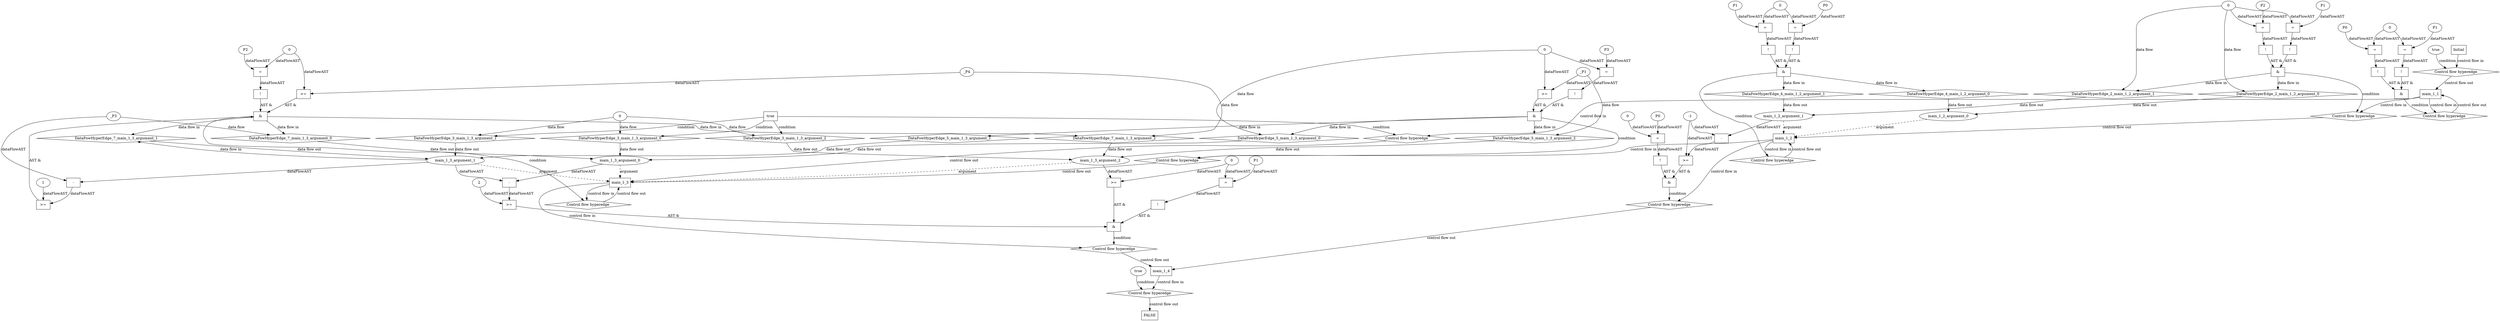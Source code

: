 digraph dag {
"main_1_1" [label="main_1_1" nodeName="main_1_1" class=cfn  shape="rect"];
"main_1_2" [label="main_1_2" nodeName="main_1_2" class=cfn  shape="rect"];
"main_1_3" [label="main_1_3" nodeName="main_1_3" class=cfn  shape="rect"];
"main_1_4" [label="main_1_4" nodeName="main_1_4" class=cfn  shape="rect"];
FALSE [label="FALSE" nodeName=FALSE class=cfn  shape="rect"];
Initial [label="Initial" nodeName=Initial class=cfn  shape="rect"];
ControlFowHyperEdge_0 [label="Control flow hyperedge" nodeName=ControlFowHyperEdge_0 class=controlFlowHyperEdge shape="diamond"];
"Initial" -> ControlFowHyperEdge_0 [label="control flow in"]
ControlFowHyperEdge_0 -> "main_1_1" [label="control flow out"]
ControlFowHyperEdge_1 [label="Control flow hyperedge" nodeName=ControlFowHyperEdge_1 class=controlFlowHyperEdge shape="diamond"];
"main_1_1" -> ControlFowHyperEdge_1 [label="control flow in"]
ControlFowHyperEdge_1 -> "main_1_1" [label="control flow out"]
ControlFowHyperEdge_2 [label="Control flow hyperedge" nodeName=ControlFowHyperEdge_2 class=controlFlowHyperEdge shape="diamond"];
"main_1_1" -> ControlFowHyperEdge_2 [label="control flow in"]
ControlFowHyperEdge_2 -> "main_1_2" [label="control flow out"]
ControlFowHyperEdge_3 [label="Control flow hyperedge" nodeName=ControlFowHyperEdge_3 class=controlFlowHyperEdge shape="diamond"];
"main_1_1" -> ControlFowHyperEdge_3 [label="control flow in"]
ControlFowHyperEdge_3 -> "main_1_3" [label="control flow out"]
ControlFowHyperEdge_4 [label="Control flow hyperedge" nodeName=ControlFowHyperEdge_4 class=controlFlowHyperEdge shape="diamond"];
"main_1_2" -> ControlFowHyperEdge_4 [label="control flow in"]
ControlFowHyperEdge_4 -> "main_1_2" [label="control flow out"]
ControlFowHyperEdge_5 [label="Control flow hyperedge" nodeName=ControlFowHyperEdge_5 class=controlFlowHyperEdge shape="diamond"];
"main_1_2" -> ControlFowHyperEdge_5 [label="control flow in"]
ControlFowHyperEdge_5 -> "main_1_3" [label="control flow out"]
ControlFowHyperEdge_6 [label="Control flow hyperedge" nodeName=ControlFowHyperEdge_6 class=controlFlowHyperEdge shape="diamond"];
"main_1_2" -> ControlFowHyperEdge_6 [label="control flow in"]
ControlFowHyperEdge_6 -> "main_1_4" [label="control flow out"]
ControlFowHyperEdge_7 [label="Control flow hyperedge" nodeName=ControlFowHyperEdge_7 class=controlFlowHyperEdge shape="diamond"];
"main_1_3" -> ControlFowHyperEdge_7 [label="control flow in"]
ControlFowHyperEdge_7 -> "main_1_3" [label="control flow out"]
ControlFowHyperEdge_8 [label="Control flow hyperedge" nodeName=ControlFowHyperEdge_8 class=controlFlowHyperEdge shape="diamond"];
"main_1_3" -> ControlFowHyperEdge_8 [label="control flow in"]
ControlFowHyperEdge_8 -> "main_1_4" [label="control flow out"]
ControlFowHyperEdge_9 [label="Control flow hyperedge" nodeName=ControlFowHyperEdge_9 class=controlFlowHyperEdge shape="diamond"];
"main_1_4" -> ControlFowHyperEdge_9 [label="control flow in"]
ControlFowHyperEdge_9 -> "FALSE" [label="control flow out"]
"main_1_2_argument_0" [label="main_1_2_argument_0" nodeName=argument0 class=argument  head="main_1_2" shape="oval"];
"main_1_2_argument_0" -> "main_1_2"[label="argument" style="dashed"]
"main_1_2_argument_1" [label="main_1_2_argument_1" nodeName=argument1 class=argument  head="main_1_2" shape="oval"];
"main_1_2_argument_1" -> "main_1_2"[label="argument" style="dashed"]
"main_1_3_argument_0" [label="main_1_3_argument_0" nodeName=argument0 class=argument  head="main_1_3" shape="oval"];
"main_1_3_argument_0" -> "main_1_3"[label="argument" style="dashed"]
"main_1_3_argument_1" [label="main_1_3_argument_1" nodeName=argument1 class=argument  head="main_1_3" shape="oval"];
"main_1_3_argument_1" -> "main_1_3"[label="argument" style="dashed"]
"main_1_3_argument_2" [label="main_1_3_argument_2" nodeName=argument2 class=argument  head="main_1_3" shape="oval"];
"main_1_3_argument_2" -> "main_1_3"[label="argument" style="dashed"]

"xxxmain_1_1___Initial_0xxxguard_0_node_0" [label="true" nodeName="xxxmain_1_1___Initial_0xxxguard_0_node_0" class=BoolValue ];

"xxxmain_1_1___Initial_0xxxguard_0_node_0" -> "ControlFowHyperEdge_0" [label="condition"];
"xxxmain_1_1___main_1_1_1xxx_and" [label="&" nodeName="xxxmain_1_1___main_1_1_1xxx_and" class=Operator shape="rect"];
"xxxmain_1_1___main_1_1_1xxxguard_0_node_0" [label="!" nodeName="xxxmain_1_1___main_1_1_1xxxguard_0_node_0" class=Operator shape="rect"];
"xxxmain_1_1___main_1_1_1xxxguard_0_node_1" [label="=" nodeName="xxxmain_1_1___main_1_1_1xxxguard_0_node_1" class=Operator  shape="rect"];
"xxxmain_1_1___main_1_1_1xxxguard_0_node_2" [label="P0" nodeName="xxxmain_1_1___main_1_1_1xxxguard_0_node_2" class=Constant ];
"xxxmain_1_1___main_1_1_1xxxguard_0_node_3" [label="0" nodeName="xxxmain_1_1___main_1_1_1xxxguard_0_node_3" class=Literal ];
"xxxmain_1_1___main_1_1_1xxxguard_0_node_1" -> "xxxmain_1_1___main_1_1_1xxxguard_0_node_0"[label="dataFlowAST"]
"xxxmain_1_1___main_1_1_1xxxguard_0_node_2" -> "xxxmain_1_1___main_1_1_1xxxguard_0_node_1"[label="dataFlowAST"]
"xxxmain_1_1___main_1_1_1xxxguard_0_node_3" -> "xxxmain_1_1___main_1_1_1xxxguard_0_node_1"[label="dataFlowAST"]

"xxxmain_1_1___main_1_1_1xxxguard_0_node_0" -> "xxxmain_1_1___main_1_1_1xxx_and" [label="AST &"];
"xxxmain_1_1___main_1_1_1xxxguard1_node_0" [label="!" nodeName="xxxmain_1_1___main_1_1_1xxxguard1_node_0" class=Operator shape="rect"];
"xxxmain_1_1___main_1_1_1xxxguard1_node_1" [label="=" nodeName="xxxmain_1_1___main_1_1_1xxxguard1_node_1" class=Operator  shape="rect"];
"xxxmain_1_1___main_1_1_1xxxguard1_node_2" [label="P1" nodeName="xxxmain_1_1___main_1_1_1xxxguard1_node_2" class=Constant ];
"xxxmain_1_1___main_1_1_1xxxguard1_node_1" -> "xxxmain_1_1___main_1_1_1xxxguard1_node_0"[label="dataFlowAST"]
"xxxmain_1_1___main_1_1_1xxxguard1_node_2" -> "xxxmain_1_1___main_1_1_1xxxguard1_node_1"[label="dataFlowAST"]
"xxxmain_1_1___main_1_1_1xxxguard_0_node_3" -> "xxxmain_1_1___main_1_1_1xxxguard1_node_1"[label="dataFlowAST"]

"xxxmain_1_1___main_1_1_1xxxguard1_node_0" -> "xxxmain_1_1___main_1_1_1xxx_and" [label="AST &"];
"xxxmain_1_1___main_1_1_1xxx_and" -> "ControlFowHyperEdge_1" [label="condition"];
"xxxmain_1_2___main_1_1_2xxx_and" [label="&" nodeName="xxxmain_1_2___main_1_1_2xxx_and" class=Operator shape="rect"];
"xxxmain_1_2___main_1_1_2xxxguard_0_node_0" [label="!" nodeName="xxxmain_1_2___main_1_1_2xxxguard_0_node_0" class=Operator shape="rect"];
"xxxmain_1_2___main_1_1_2xxxguard_0_node_1" [label="=" nodeName="xxxmain_1_2___main_1_1_2xxxguard_0_node_1" class=Operator  shape="rect"];
"xxxmain_1_2___main_1_1_2xxxguard_0_node_2" [label="P1" nodeName="xxxmain_1_2___main_1_1_2xxxguard_0_node_2" class=Constant ];
"xxxmain_1_2___main_1_1_2xxxguard_0_node_1" -> "xxxmain_1_2___main_1_1_2xxxguard_0_node_0"[label="dataFlowAST"]
"xxxmain_1_2___main_1_1_2xxxguard_0_node_2" -> "xxxmain_1_2___main_1_1_2xxxguard_0_node_1"[label="dataFlowAST"]
"xxxmain_1_2___main_1_1_2xxxdataFlow_0_node_0" -> "xxxmain_1_2___main_1_1_2xxxguard_0_node_1"[label="dataFlowAST"]

"xxxmain_1_2___main_1_1_2xxxguard_0_node_0" -> "xxxmain_1_2___main_1_1_2xxx_and" [label="AST &"];
"xxxmain_1_2___main_1_1_2xxxguard1_node_0" [label="!" nodeName="xxxmain_1_2___main_1_1_2xxxguard1_node_0" class=Operator shape="rect"];
"xxxmain_1_2___main_1_1_2xxxguard1_node_1" [label="=" nodeName="xxxmain_1_2___main_1_1_2xxxguard1_node_1" class=Operator  shape="rect"];
"xxxmain_1_2___main_1_1_2xxxguard1_node_2" [label="P2" nodeName="xxxmain_1_2___main_1_1_2xxxguard1_node_2" class=Constant ];
"xxxmain_1_2___main_1_1_2xxxguard1_node_1" -> "xxxmain_1_2___main_1_1_2xxxguard1_node_0"[label="dataFlowAST"]
"xxxmain_1_2___main_1_1_2xxxguard1_node_2" -> "xxxmain_1_2___main_1_1_2xxxguard1_node_1"[label="dataFlowAST"]
"xxxmain_1_2___main_1_1_2xxxdataFlow_0_node_0" -> "xxxmain_1_2___main_1_1_2xxxguard1_node_1"[label="dataFlowAST"]

"xxxmain_1_2___main_1_1_2xxxguard1_node_0" -> "xxxmain_1_2___main_1_1_2xxx_and" [label="AST &"];
"xxxmain_1_2___main_1_1_2xxx_and" -> "ControlFowHyperEdge_2" [label="condition"];
"xxxmain_1_2___main_1_1_2xxxdataFlow_0_node_0" [label="0" nodeName="xxxmain_1_2___main_1_1_2xxxdataFlow_0_node_0" class=Literal ];

"xxxmain_1_2___main_1_1_2xxxdataFlow_0_node_0" -> "DataFowHyperEdge_2_main_1_2_argument_0" [label="data flow"];

"xxxmain_1_2___main_1_1_2xxxdataFlow_0_node_0" -> "DataFowHyperEdge_2_main_1_2_argument_1" [label="data flow"];
"true_3" [label="true" nodeName="true_3" class=true shape="rect"];
"true_3" -> "ControlFowHyperEdge_3" [label="condition"];
"xxxmain_1_3___main_1_1_3xxxdataFlow_0_node_0" [label="0" nodeName="xxxmain_1_3___main_1_1_3xxxdataFlow_0_node_0" class=Literal ];

"xxxmain_1_3___main_1_1_3xxxdataFlow_0_node_0" -> "DataFowHyperEdge_3_main_1_3_argument_0" [label="data flow"];

"xxxmain_1_3___main_1_1_3xxxdataFlow_0_node_0" -> "DataFowHyperEdge_3_main_1_3_argument_1" [label="data flow"];

"xxxmain_1_3___main_1_1_3xxxdataFlow_0_node_0" -> "DataFowHyperEdge_3_main_1_3_argument_2" [label="data flow"];
"xxxmain_1_2___main_1_2_4xxx_and" [label="&" nodeName="xxxmain_1_2___main_1_2_4xxx_and" class=Operator shape="rect"];
"xxxmain_1_2___main_1_2_4xxxguard_0_node_0" [label="!" nodeName="xxxmain_1_2___main_1_2_4xxxguard_0_node_0" class=Operator shape="rect"];
"xxxmain_1_2___main_1_2_4xxxguard_0_node_1" [label="=" nodeName="xxxmain_1_2___main_1_2_4xxxguard_0_node_1" class=Operator  shape="rect"];
"xxxmain_1_2___main_1_2_4xxxguard_0_node_2" [label="P0" nodeName="xxxmain_1_2___main_1_2_4xxxguard_0_node_2" class=Constant ];
"xxxmain_1_2___main_1_2_4xxxguard_0_node_3" [label="0" nodeName="xxxmain_1_2___main_1_2_4xxxguard_0_node_3" class=Literal ];
"xxxmain_1_2___main_1_2_4xxxguard_0_node_1" -> "xxxmain_1_2___main_1_2_4xxxguard_0_node_0"[label="dataFlowAST"]
"xxxmain_1_2___main_1_2_4xxxguard_0_node_2" -> "xxxmain_1_2___main_1_2_4xxxguard_0_node_1"[label="dataFlowAST"]
"xxxmain_1_2___main_1_2_4xxxguard_0_node_3" -> "xxxmain_1_2___main_1_2_4xxxguard_0_node_1"[label="dataFlowAST"]

"xxxmain_1_2___main_1_2_4xxxguard_0_node_0" -> "xxxmain_1_2___main_1_2_4xxx_and" [label="AST &"];
"xxxmain_1_2___main_1_2_4xxxguard1_node_0" [label="!" nodeName="xxxmain_1_2___main_1_2_4xxxguard1_node_0" class=Operator shape="rect"];
"xxxmain_1_2___main_1_2_4xxxguard1_node_1" [label="=" nodeName="xxxmain_1_2___main_1_2_4xxxguard1_node_1" class=Operator  shape="rect"];
"xxxmain_1_2___main_1_2_4xxxguard1_node_2" [label="P1" nodeName="xxxmain_1_2___main_1_2_4xxxguard1_node_2" class=Constant ];
"xxxmain_1_2___main_1_2_4xxxguard1_node_1" -> "xxxmain_1_2___main_1_2_4xxxguard1_node_0"[label="dataFlowAST"]
"xxxmain_1_2___main_1_2_4xxxguard1_node_2" -> "xxxmain_1_2___main_1_2_4xxxguard1_node_1"[label="dataFlowAST"]
"xxxmain_1_2___main_1_2_4xxxguard_0_node_3" -> "xxxmain_1_2___main_1_2_4xxxguard1_node_1"[label="dataFlowAST"]

"xxxmain_1_2___main_1_2_4xxxguard1_node_0" -> "xxxmain_1_2___main_1_2_4xxx_and" [label="AST &"];
"xxxmain_1_2___main_1_2_4xxx_and" -> "ControlFowHyperEdge_4" [label="condition"];
"xxxmain_1_3___main_1_2_5xxx_and" [label="&" nodeName="xxxmain_1_3___main_1_2_5xxx_and" class=Operator shape="rect"];
"xxxmain_1_3___main_1_2_5xxxguard_0_node_0" [label="!" nodeName="xxxmain_1_3___main_1_2_5xxxguard_0_node_0" class=Operator shape="rect"];
"xxxmain_1_3___main_1_2_5xxxguard_0_node_1" [label="=" nodeName="xxxmain_1_3___main_1_2_5xxxguard_0_node_1" class=Operator  shape="rect"];
"xxxmain_1_3___main_1_2_5xxxguard_0_node_2" [label="P3" nodeName="xxxmain_1_3___main_1_2_5xxxguard_0_node_2" class=Constant ];
"xxxmain_1_3___main_1_2_5xxxguard_0_node_1" -> "xxxmain_1_3___main_1_2_5xxxguard_0_node_0"[label="dataFlowAST"]
"xxxmain_1_3___main_1_2_5xxxguard_0_node_2" -> "xxxmain_1_3___main_1_2_5xxxguard_0_node_1"[label="dataFlowAST"]
"xxxmain_1_3___main_1_2_5xxxdataFlow_0_node_0" -> "xxxmain_1_3___main_1_2_5xxxguard_0_node_1"[label="dataFlowAST"]

"xxxmain_1_3___main_1_2_5xxxguard_0_node_0" -> "xxxmain_1_3___main_1_2_5xxx_and" [label="AST &"];
"xxxmain_1_3___main_1_2_5xxxguard1_node_0" [label=">=" nodeName="xxxmain_1_3___main_1_2_5xxxguard1_node_0" class=Operator  shape="rect"];
"xxxmain_1_3___main_1_2_5xxxdataFlow1_node_0" -> "xxxmain_1_3___main_1_2_5xxxguard1_node_0"[label="dataFlowAST"]
"xxxmain_1_3___main_1_2_5xxxdataFlow_0_node_0" -> "xxxmain_1_3___main_1_2_5xxxguard1_node_0"[label="dataFlowAST"]

"xxxmain_1_3___main_1_2_5xxxguard1_node_0" -> "xxxmain_1_3___main_1_2_5xxx_and" [label="AST &"];
"xxxmain_1_3___main_1_2_5xxx_and" -> "ControlFowHyperEdge_5" [label="condition"];
"xxxmain_1_3___main_1_2_5xxxdataFlow_0_node_0" [label="0" nodeName="xxxmain_1_3___main_1_2_5xxxdataFlow_0_node_0" class=Literal ];

"xxxmain_1_3___main_1_2_5xxxdataFlow_0_node_0" -> "DataFowHyperEdge_5_main_1_3_argument_0" [label="data flow"];
"xxxmain_1_3___main_1_2_5xxxdataFlow1_node_0" [label="_P1" nodeName="xxxmain_1_3___main_1_2_5xxxdataFlow1_node_0" class=Constant ];

"xxxmain_1_3___main_1_2_5xxxdataFlow1_node_0" -> "DataFowHyperEdge_5_main_1_3_argument_2" [label="data flow"];
"xxxmain_1_4___main_1_2_6xxx_and" [label="&" nodeName="xxxmain_1_4___main_1_2_6xxx_and" class=Operator shape="rect"];
"xxxmain_1_4___main_1_2_6xxxguard_0_node_0" [label="!" nodeName="xxxmain_1_4___main_1_2_6xxxguard_0_node_0" class=Operator shape="rect"];
"xxxmain_1_4___main_1_2_6xxxguard_0_node_1" [label="=" nodeName="xxxmain_1_4___main_1_2_6xxxguard_0_node_1" class=Operator  shape="rect"];
"xxxmain_1_4___main_1_2_6xxxguard_0_node_2" [label="P0" nodeName="xxxmain_1_4___main_1_2_6xxxguard_0_node_2" class=Constant ];
"xxxmain_1_4___main_1_2_6xxxguard_0_node_3" [label="0" nodeName="xxxmain_1_4___main_1_2_6xxxguard_0_node_3" class=Literal ];
"xxxmain_1_4___main_1_2_6xxxguard_0_node_1" -> "xxxmain_1_4___main_1_2_6xxxguard_0_node_0"[label="dataFlowAST"]
"xxxmain_1_4___main_1_2_6xxxguard_0_node_2" -> "xxxmain_1_4___main_1_2_6xxxguard_0_node_1"[label="dataFlowAST"]
"xxxmain_1_4___main_1_2_6xxxguard_0_node_3" -> "xxxmain_1_4___main_1_2_6xxxguard_0_node_1"[label="dataFlowAST"]

"xxxmain_1_4___main_1_2_6xxxguard_0_node_0" -> "xxxmain_1_4___main_1_2_6xxx_and" [label="AST &"];
"xxxmain_1_4___main_1_2_6xxxguard1_node_0" [label=">=" nodeName="xxxmain_1_4___main_1_2_6xxxguard1_node_0" class=Operator  shape="rect"];
"xxxmain_1_4___main_1_2_6xxxguard1_node_1" [label="-1" nodeName="xxxmain_1_4___main_1_2_6xxxguard1_node_1" class=Literal ];
"xxxmain_1_4___main_1_2_6xxxguard1_node_2" [label="-" nodeName="xxxmain_1_4___main_1_2_6xxxguard1_node_2" class= Operator shape="rect"];
"xxxmain_1_4___main_1_2_6xxxguard1_node_1" -> "xxxmain_1_4___main_1_2_6xxxguard1_node_0"[label="dataFlowAST"]
"xxxmain_1_4___main_1_2_6xxxguard1_node_2" -> "xxxmain_1_4___main_1_2_6xxxguard1_node_0"[label="dataFlowAST"]
"main_1_2_argument_1" -> "xxxmain_1_4___main_1_2_6xxxguard1_node_2"[label="dataFlowAST"]
"xxxmain_1_4___main_1_2_6xxxguard1_node_1" -> "xxxmain_1_4___main_1_2_6xxxguard1_node_2"[label="dataFlowAST"]

"xxxmain_1_4___main_1_2_6xxxguard1_node_0" -> "xxxmain_1_4___main_1_2_6xxx_and" [label="AST &"];
"xxxmain_1_4___main_1_2_6xxx_and" -> "ControlFowHyperEdge_6" [label="condition"];
"xxxmain_1_3___main_1_3_7xxx_and" [label="&" nodeName="xxxmain_1_3___main_1_3_7xxx_and" class=Operator shape="rect"];
"xxxmain_1_3___main_1_3_7xxxguard_0_node_0" [label="!" nodeName="xxxmain_1_3___main_1_3_7xxxguard_0_node_0" class=Operator shape="rect"];
"xxxmain_1_3___main_1_3_7xxxguard_0_node_1" [label="=" nodeName="xxxmain_1_3___main_1_3_7xxxguard_0_node_1" class=Operator  shape="rect"];
"xxxmain_1_3___main_1_3_7xxxguard_0_node_2" [label="P2" nodeName="xxxmain_1_3___main_1_3_7xxxguard_0_node_2" class=Constant ];
"xxxmain_1_3___main_1_3_7xxxguard_0_node_3" [label="0" nodeName="xxxmain_1_3___main_1_3_7xxxguard_0_node_3" class=Literal ];
"xxxmain_1_3___main_1_3_7xxxguard_0_node_1" -> "xxxmain_1_3___main_1_3_7xxxguard_0_node_0"[label="dataFlowAST"]
"xxxmain_1_3___main_1_3_7xxxguard_0_node_2" -> "xxxmain_1_3___main_1_3_7xxxguard_0_node_1"[label="dataFlowAST"]
"xxxmain_1_3___main_1_3_7xxxguard_0_node_3" -> "xxxmain_1_3___main_1_3_7xxxguard_0_node_1"[label="dataFlowAST"]

"xxxmain_1_3___main_1_3_7xxxguard_0_node_0" -> "xxxmain_1_3___main_1_3_7xxx_and" [label="AST &"];
"xxxmain_1_3___main_1_3_7xxxguard1_node_0" [label=">=" nodeName="xxxmain_1_3___main_1_3_7xxxguard1_node_0" class=Operator  shape="rect"];
"xxxmain_1_3___main_1_3_7xxxdataFlow1_node_0" -> "xxxmain_1_3___main_1_3_7xxxguard1_node_0"[label="dataFlowAST"]
"xxxmain_1_3___main_1_3_7xxxguard_0_node_3" -> "xxxmain_1_3___main_1_3_7xxxguard1_node_0"[label="dataFlowAST"]

"xxxmain_1_3___main_1_3_7xxxguard1_node_0" -> "xxxmain_1_3___main_1_3_7xxx_and" [label="AST &"];
"xxxmain_1_3___main_1_3_7xxxguard2_node_0" [label=">=" nodeName="xxxmain_1_3___main_1_3_7xxxguard2_node_0" class=Operator  shape="rect"];
"xxxmain_1_3___main_1_3_7xxxguard2_node_1" [label="-" nodeName="xxxmain_1_3___main_1_3_7xxxguard2_node_1" class= Operator shape="rect"];
"xxxmain_1_3___main_1_3_7xxxguard2_node_4" [label="1" nodeName="xxxmain_1_3___main_1_3_7xxxguard2_node_4" class=Literal ];
"xxxmain_1_3___main_1_3_7xxxguard2_node_1" -> "xxxmain_1_3___main_1_3_7xxxguard2_node_0"[label="dataFlowAST"]
"xxxmain_1_3___main_1_3_7xxxguard2_node_4" -> "xxxmain_1_3___main_1_3_7xxxguard2_node_0"[label="dataFlowAST"]
"main_1_3_argument_1" -> "xxxmain_1_3___main_1_3_7xxxguard2_node_1"[label="dataFlowAST"]
"xxxmain_1_3___main_1_3_7xxxdataFlow_0_node_0" -> "xxxmain_1_3___main_1_3_7xxxguard2_node_1"[label="dataFlowAST"]

"xxxmain_1_3___main_1_3_7xxxguard2_node_0" -> "xxxmain_1_3___main_1_3_7xxx_and" [label="AST &"];
"xxxmain_1_3___main_1_3_7xxx_and" -> "ControlFowHyperEdge_7" [label="condition"];
"xxxmain_1_3___main_1_3_7xxxdataFlow_0_node_0" [label="_P3" nodeName="xxxmain_1_3___main_1_3_7xxxdataFlow_0_node_0" class=Constant ];

"xxxmain_1_3___main_1_3_7xxxdataFlow_0_node_0" -> "DataFowHyperEdge_7_main_1_3_argument_0" [label="data flow"];
"xxxmain_1_3___main_1_3_7xxxdataFlow1_node_0" [label="_P4" nodeName="xxxmain_1_3___main_1_3_7xxxdataFlow1_node_0" class=Constant ];

"xxxmain_1_3___main_1_3_7xxxdataFlow1_node_0" -> "DataFowHyperEdge_7_main_1_3_argument_2" [label="data flow"];
"xxxmain_1_4___main_1_3_8xxx_and" [label="&" nodeName="xxxmain_1_4___main_1_3_8xxx_and" class=Operator shape="rect"];
"xxxmain_1_4___main_1_3_8xxxguard_0_node_0" [label="!" nodeName="xxxmain_1_4___main_1_3_8xxxguard_0_node_0" class=Operator shape="rect"];
"xxxmain_1_4___main_1_3_8xxxguard_0_node_1" [label="=" nodeName="xxxmain_1_4___main_1_3_8xxxguard_0_node_1" class=Operator  shape="rect"];
"xxxmain_1_4___main_1_3_8xxxguard_0_node_2" [label="P1" nodeName="xxxmain_1_4___main_1_3_8xxxguard_0_node_2" class=Constant ];
"xxxmain_1_4___main_1_3_8xxxguard_0_node_3" [label="0" nodeName="xxxmain_1_4___main_1_3_8xxxguard_0_node_3" class=Literal ];
"xxxmain_1_4___main_1_3_8xxxguard_0_node_1" -> "xxxmain_1_4___main_1_3_8xxxguard_0_node_0"[label="dataFlowAST"]
"xxxmain_1_4___main_1_3_8xxxguard_0_node_2" -> "xxxmain_1_4___main_1_3_8xxxguard_0_node_1"[label="dataFlowAST"]
"xxxmain_1_4___main_1_3_8xxxguard_0_node_3" -> "xxxmain_1_4___main_1_3_8xxxguard_0_node_1"[label="dataFlowAST"]

"xxxmain_1_4___main_1_3_8xxxguard_0_node_0" -> "xxxmain_1_4___main_1_3_8xxx_and" [label="AST &"];
"xxxmain_1_4___main_1_3_8xxxguard1_node_0" [label=">=" nodeName="xxxmain_1_4___main_1_3_8xxxguard1_node_0" class=Operator  shape="rect"];
"xxxmain_1_4___main_1_3_8xxxguard_0_node_3" -> "xxxmain_1_4___main_1_3_8xxxguard1_node_0"[label="dataFlowAST"]
"main_1_3_argument_2" -> "xxxmain_1_4___main_1_3_8xxxguard1_node_0"[label="dataFlowAST"]

"xxxmain_1_4___main_1_3_8xxxguard1_node_0" -> "xxxmain_1_4___main_1_3_8xxx_and" [label="AST &"];
"xxxmain_1_4___main_1_3_8xxxguard2_node_0" [label=">=" nodeName="xxxmain_1_4___main_1_3_8xxxguard2_node_0" class=Operator  shape="rect"];
"xxxmain_1_4___main_1_3_8xxxguard2_node_1" [label="-" nodeName="xxxmain_1_4___main_1_3_8xxxguard2_node_1" class= Operator shape="rect"];
"xxxmain_1_4___main_1_3_8xxxguard2_node_4" [label="2" nodeName="xxxmain_1_4___main_1_3_8xxxguard2_node_4" class=Literal ];
"xxxmain_1_4___main_1_3_8xxxguard2_node_1" -> "xxxmain_1_4___main_1_3_8xxxguard2_node_0"[label="dataFlowAST"]
"xxxmain_1_4___main_1_3_8xxxguard2_node_4" -> "xxxmain_1_4___main_1_3_8xxxguard2_node_0"[label="dataFlowAST"]
"main_1_3_argument_1" -> "xxxmain_1_4___main_1_3_8xxxguard2_node_1"[label="dataFlowAST"]
"main_1_3_argument_0" -> "xxxmain_1_4___main_1_3_8xxxguard2_node_1"[label="dataFlowAST"]

"xxxmain_1_4___main_1_3_8xxxguard2_node_0" -> "xxxmain_1_4___main_1_3_8xxx_and" [label="AST &"];
"xxxmain_1_4___main_1_3_8xxx_and" -> "ControlFowHyperEdge_8" [label="condition"];
"xxxFALSE___main_1_4_9xxxguard_0_node_0" [label="true" nodeName="xxxFALSE___main_1_4_9xxxguard_0_node_0" class=BoolValue ];

"xxxFALSE___main_1_4_9xxxguard_0_node_0" -> "ControlFowHyperEdge_9" [label="condition"];
"DataFowHyperEdge_2_main_1_2_argument_0" [label="DataFowHyperEdge_2_main_1_2_argument_0" nodeName="DataFowHyperEdge_2_main_1_2_argument_0" class=DataFlowHyperedge shape="diamond"];
"DataFowHyperEdge_2_main_1_2_argument_0" -> "main_1_2_argument_0"[label="data flow out"]
"xxxmain_1_2___main_1_1_2xxx_and" -> "DataFowHyperEdge_2_main_1_2_argument_0"[label="data flow in"]
"DataFowHyperEdge_2_main_1_2_argument_1" [label="DataFowHyperEdge_2_main_1_2_argument_1" nodeName="DataFowHyperEdge_2_main_1_2_argument_1" class=DataFlowHyperedge shape="diamond"];
"DataFowHyperEdge_2_main_1_2_argument_1" -> "main_1_2_argument_1"[label="data flow out"]
"xxxmain_1_2___main_1_1_2xxx_and" -> "DataFowHyperEdge_2_main_1_2_argument_1"[label="data flow in"]
"DataFowHyperEdge_3_main_1_3_argument_0" [label="DataFowHyperEdge_3_main_1_3_argument_0" nodeName="DataFowHyperEdge_3_main_1_3_argument_0" class=DataFlowHyperedge shape="diamond"];
"DataFowHyperEdge_3_main_1_3_argument_0" -> "main_1_3_argument_0"[label="data flow out"]
"true_3" -> "DataFowHyperEdge_3_main_1_3_argument_0" [label="condition"];
"DataFowHyperEdge_3_main_1_3_argument_1" [label="DataFowHyperEdge_3_main_1_3_argument_1" nodeName="DataFowHyperEdge_3_main_1_3_argument_1" class=DataFlowHyperedge shape="diamond"];
"DataFowHyperEdge_3_main_1_3_argument_1" -> "main_1_3_argument_1"[label="data flow out"]
"true_3" -> "DataFowHyperEdge_3_main_1_3_argument_1" [label="condition"];
"DataFowHyperEdge_3_main_1_3_argument_2" [label="DataFowHyperEdge_3_main_1_3_argument_2" nodeName="DataFowHyperEdge_3_main_1_3_argument_2" class=DataFlowHyperedge shape="diamond"];
"DataFowHyperEdge_3_main_1_3_argument_2" -> "main_1_3_argument_2"[label="data flow out"]
"true_3" -> "DataFowHyperEdge_3_main_1_3_argument_2" [label="condition"];
"DataFowHyperEdge_4_main_1_2_argument_0" [label="DataFowHyperEdge_4_main_1_2_argument_0" nodeName="DataFowHyperEdge_4_main_1_2_argument_0" class=DataFlowHyperedge shape="diamond"];
"DataFowHyperEdge_4_main_1_2_argument_0" -> "main_1_2_argument_0"[label="data flow out"]
"xxxmain_1_2___main_1_2_4xxx_and" -> "DataFowHyperEdge_4_main_1_2_argument_0"[label="data flow in"]
"DataFowHyperEdge_4_main_1_2_argument_1" [label="DataFowHyperEdge_4_main_1_2_argument_1" nodeName="DataFowHyperEdge_4_main_1_2_argument_1" class=DataFlowHyperedge shape="diamond"];
"DataFowHyperEdge_4_main_1_2_argument_1" -> "main_1_2_argument_1"[label="data flow out"]
"xxxmain_1_2___main_1_2_4xxx_and" -> "DataFowHyperEdge_4_main_1_2_argument_1"[label="data flow in"]
"DataFowHyperEdge_5_main_1_3_argument_0" [label="DataFowHyperEdge_5_main_1_3_argument_0" nodeName="DataFowHyperEdge_5_main_1_3_argument_0" class=DataFlowHyperedge shape="diamond"];
"DataFowHyperEdge_5_main_1_3_argument_0" -> "main_1_3_argument_0"[label="data flow out"]
"xxxmain_1_3___main_1_2_5xxx_and" -> "DataFowHyperEdge_5_main_1_3_argument_0"[label="data flow in"]
"DataFowHyperEdge_5_main_1_3_argument_1" [label="DataFowHyperEdge_5_main_1_3_argument_1" nodeName="DataFowHyperEdge_5_main_1_3_argument_1" class=DataFlowHyperedge shape="diamond"];
"DataFowHyperEdge_5_main_1_3_argument_1" -> "main_1_3_argument_1"[label="data flow out"]
"xxxmain_1_3___main_1_2_5xxx_and" -> "DataFowHyperEdge_5_main_1_3_argument_1"[label="data flow in"]
"DataFowHyperEdge_5_main_1_3_argument_2" [label="DataFowHyperEdge_5_main_1_3_argument_2" nodeName="DataFowHyperEdge_5_main_1_3_argument_2" class=DataFlowHyperedge shape="diamond"];
"DataFowHyperEdge_5_main_1_3_argument_2" -> "main_1_3_argument_2"[label="data flow out"]
"xxxmain_1_3___main_1_2_5xxx_and" -> "DataFowHyperEdge_5_main_1_3_argument_2"[label="data flow in"]
"DataFowHyperEdge_7_main_1_3_argument_0" [label="DataFowHyperEdge_7_main_1_3_argument_0" nodeName="DataFowHyperEdge_7_main_1_3_argument_0" class=DataFlowHyperedge shape="diamond"];
"DataFowHyperEdge_7_main_1_3_argument_0" -> "main_1_3_argument_0"[label="data flow out"]
"xxxmain_1_3___main_1_3_7xxx_and" -> "DataFowHyperEdge_7_main_1_3_argument_0"[label="data flow in"]
"DataFowHyperEdge_7_main_1_3_argument_1" [label="DataFowHyperEdge_7_main_1_3_argument_1" nodeName="DataFowHyperEdge_7_main_1_3_argument_1" class=DataFlowHyperedge shape="diamond"];
"DataFowHyperEdge_7_main_1_3_argument_1" -> "main_1_3_argument_1"[label="data flow out"]
"xxxmain_1_3___main_1_3_7xxx_and" -> "DataFowHyperEdge_7_main_1_3_argument_1"[label="data flow in"]
"DataFowHyperEdge_7_main_1_3_argument_2" [label="DataFowHyperEdge_7_main_1_3_argument_2" nodeName="DataFowHyperEdge_7_main_1_3_argument_2" class=DataFlowHyperedge shape="diamond"];
"DataFowHyperEdge_7_main_1_3_argument_2" -> "main_1_3_argument_2"[label="data flow out"]
"xxxmain_1_3___main_1_3_7xxx_and" -> "DataFowHyperEdge_7_main_1_3_argument_2"[label="data flow in"]
"main_1_3_argument_1" -> "DataFowHyperEdge_7_main_1_3_argument_1"[label="data flow in"]




}
